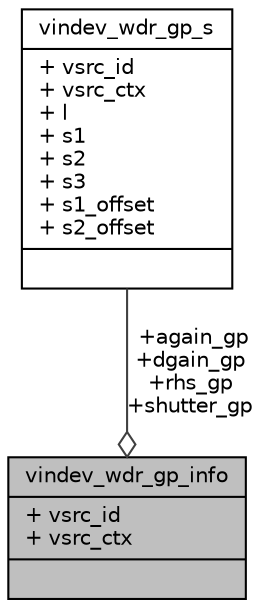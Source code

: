digraph "vindev_wdr_gp_info"
{
 // INTERACTIVE_SVG=YES
 // LATEX_PDF_SIZE
  bgcolor="transparent";
  edge [fontname="Helvetica",fontsize="10",labelfontname="Helvetica",labelfontsize="10"];
  node [fontname="Helvetica",fontsize="10",shape=record];
  Node1 [label="{vindev_wdr_gp_info\n|+ vsrc_id\l+ vsrc_ctx\l|}",height=0.2,width=0.4,color="black", fillcolor="grey75", style="filled", fontcolor="black",tooltip=" "];
  Node2 -> Node1 [color="grey25",fontsize="10",style="solid",label=" +again_gp\n+dgain_gp\n+rhs_gp\n+shutter_gp" ,arrowhead="odiamond",fontname="Helvetica"];
  Node2 [label="{vindev_wdr_gp_s\n|+ vsrc_id\l+ vsrc_ctx\l+ l\l+ s1\l+ s2\l+ s3\l+ s1_offset\l+ s2_offset\l|}",height=0.2,width=0.4,color="black",URL="$df/d81/structvindev__wdr__gp__s.html",tooltip=" "];
}
